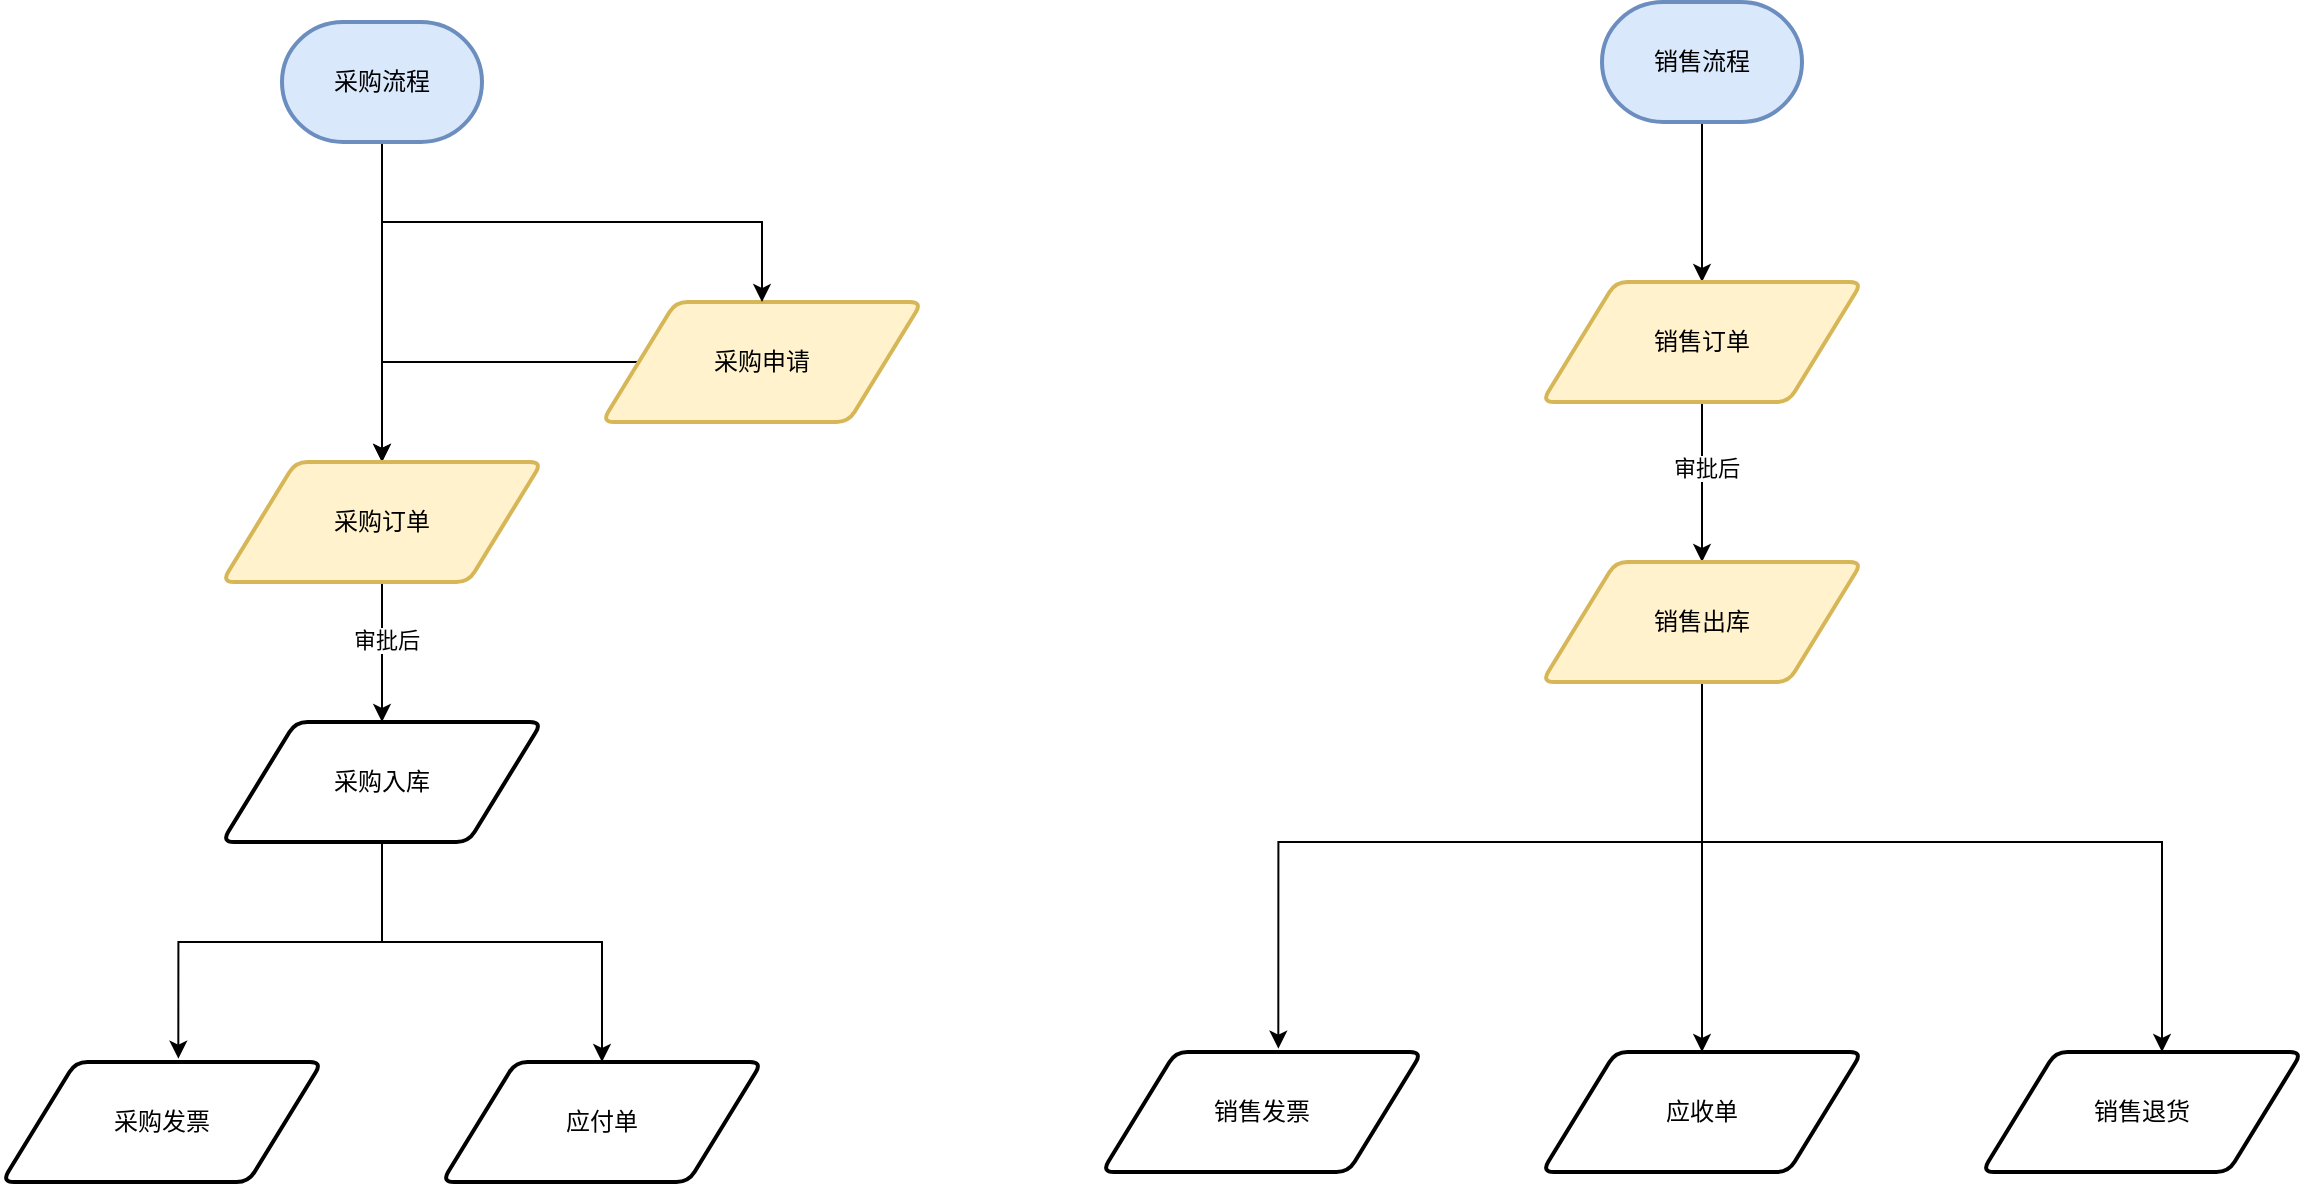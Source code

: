 <mxfile version="20.7.4" type="github"><diagram id="HOi3ex0c8_WRkPqu1IgU" name="第 1 页"><mxGraphModel dx="1436" dy="748" grid="1" gridSize="10" guides="1" tooltips="1" connect="1" arrows="1" fold="1" page="1" pageScale="1" pageWidth="827" pageHeight="1169" math="0" shadow="0"><root><mxCell id="0"/><mxCell id="1" parent="0"/><mxCell id="bEMS1JpFQ3ZfTP0c70LZ-7" style="edgeStyle=orthogonalEdgeStyle;rounded=0;orthogonalLoop=1;jettySize=auto;html=1;entryX=0.5;entryY=0;entryDx=0;entryDy=0;" edge="1" parent="1" source="bEMS1JpFQ3ZfTP0c70LZ-1" target="bEMS1JpFQ3ZfTP0c70LZ-4"><mxGeometry relative="1" as="geometry"/></mxCell><mxCell id="bEMS1JpFQ3ZfTP0c70LZ-1" value="采购申请" style="shape=parallelogram;html=1;strokeWidth=2;perimeter=parallelogramPerimeter;whiteSpace=wrap;rounded=1;arcSize=12;size=0.23;fillColor=#fff2cc;strokeColor=#d6b656;" vertex="1" parent="1"><mxGeometry x="410" y="210" width="160" height="60" as="geometry"/></mxCell><mxCell id="bEMS1JpFQ3ZfTP0c70LZ-3" style="edgeStyle=orthogonalEdgeStyle;rounded=0;orthogonalLoop=1;jettySize=auto;html=1;entryX=0.5;entryY=0;entryDx=0;entryDy=0;" edge="1" parent="1" source="bEMS1JpFQ3ZfTP0c70LZ-2" target="bEMS1JpFQ3ZfTP0c70LZ-1"><mxGeometry relative="1" as="geometry"><Array as="points"><mxPoint x="300" y="170"/><mxPoint x="490" y="170"/></Array></mxGeometry></mxCell><mxCell id="bEMS1JpFQ3ZfTP0c70LZ-6" style="edgeStyle=orthogonalEdgeStyle;rounded=0;orthogonalLoop=1;jettySize=auto;html=1;entryX=0.5;entryY=0;entryDx=0;entryDy=0;" edge="1" parent="1" source="bEMS1JpFQ3ZfTP0c70LZ-2" target="bEMS1JpFQ3ZfTP0c70LZ-4"><mxGeometry relative="1" as="geometry"/></mxCell><mxCell id="bEMS1JpFQ3ZfTP0c70LZ-2" value="采购流程" style="strokeWidth=2;html=1;shape=mxgraph.flowchart.terminator;whiteSpace=wrap;fillColor=#dae8fc;strokeColor=#6c8ebf;" vertex="1" parent="1"><mxGeometry x="250" y="70" width="100" height="60" as="geometry"/></mxCell><mxCell id="bEMS1JpFQ3ZfTP0c70LZ-9" style="edgeStyle=orthogonalEdgeStyle;rounded=0;orthogonalLoop=1;jettySize=auto;html=1;entryX=0.5;entryY=0;entryDx=0;entryDy=0;" edge="1" parent="1" source="bEMS1JpFQ3ZfTP0c70LZ-4" target="bEMS1JpFQ3ZfTP0c70LZ-5"><mxGeometry relative="1" as="geometry"/></mxCell><mxCell id="bEMS1JpFQ3ZfTP0c70LZ-10" value="审批后" style="edgeLabel;html=1;align=center;verticalAlign=middle;resizable=0;points=[];" vertex="1" connectable="0" parent="bEMS1JpFQ3ZfTP0c70LZ-9"><mxGeometry x="-0.189" y="2" relative="1" as="geometry"><mxPoint as="offset"/></mxGeometry></mxCell><mxCell id="bEMS1JpFQ3ZfTP0c70LZ-4" value="采购订单" style="shape=parallelogram;html=1;strokeWidth=2;perimeter=parallelogramPerimeter;whiteSpace=wrap;rounded=1;arcSize=12;size=0.23;fillColor=#fff2cc;strokeColor=#d6b656;" vertex="1" parent="1"><mxGeometry x="220" y="290" width="160" height="60" as="geometry"/></mxCell><mxCell id="bEMS1JpFQ3ZfTP0c70LZ-13" style="edgeStyle=orthogonalEdgeStyle;rounded=0;orthogonalLoop=1;jettySize=auto;html=1;entryX=0.5;entryY=0;entryDx=0;entryDy=0;" edge="1" parent="1" source="bEMS1JpFQ3ZfTP0c70LZ-5" target="bEMS1JpFQ3ZfTP0c70LZ-23"><mxGeometry relative="1" as="geometry"><mxPoint x="310" y="570" as="targetPoint"/><Array as="points"><mxPoint x="300" y="530"/><mxPoint x="410" y="530"/></Array></mxGeometry></mxCell><mxCell id="bEMS1JpFQ3ZfTP0c70LZ-24" style="edgeStyle=orthogonalEdgeStyle;rounded=0;orthogonalLoop=1;jettySize=auto;html=1;entryX=0.551;entryY=-0.028;entryDx=0;entryDy=0;entryPerimeter=0;" edge="1" parent="1" source="bEMS1JpFQ3ZfTP0c70LZ-5" target="bEMS1JpFQ3ZfTP0c70LZ-22"><mxGeometry relative="1" as="geometry"><Array as="points"><mxPoint x="300" y="530"/><mxPoint x="198" y="530"/></Array></mxGeometry></mxCell><mxCell id="bEMS1JpFQ3ZfTP0c70LZ-5" value="采购入库" style="shape=parallelogram;html=1;strokeWidth=2;perimeter=parallelogramPerimeter;whiteSpace=wrap;rounded=1;arcSize=12;size=0.23;" vertex="1" parent="1"><mxGeometry x="220" y="420" width="160" height="60" as="geometry"/></mxCell><mxCell id="bEMS1JpFQ3ZfTP0c70LZ-22" value="采购发票" style="shape=parallelogram;html=1;strokeWidth=2;perimeter=parallelogramPerimeter;whiteSpace=wrap;rounded=1;arcSize=12;size=0.23;" vertex="1" parent="1"><mxGeometry x="110" y="590" width="160" height="60" as="geometry"/></mxCell><mxCell id="bEMS1JpFQ3ZfTP0c70LZ-23" value="应付单" style="shape=parallelogram;html=1;strokeWidth=2;perimeter=parallelogramPerimeter;whiteSpace=wrap;rounded=1;arcSize=12;size=0.23;" vertex="1" parent="1"><mxGeometry x="330" y="590" width="160" height="60" as="geometry"/></mxCell><mxCell id="bEMS1JpFQ3ZfTP0c70LZ-28" style="edgeStyle=orthogonalEdgeStyle;rounded=0;orthogonalLoop=1;jettySize=auto;html=1;entryX=0.5;entryY=0;entryDx=0;entryDy=0;" edge="1" parent="1" source="bEMS1JpFQ3ZfTP0c70LZ-29" target="bEMS1JpFQ3ZfTP0c70LZ-32"><mxGeometry relative="1" as="geometry"/></mxCell><mxCell id="bEMS1JpFQ3ZfTP0c70LZ-29" value="销售流程" style="strokeWidth=2;html=1;shape=mxgraph.flowchart.terminator;whiteSpace=wrap;fillColor=#dae8fc;strokeColor=#6c8ebf;" vertex="1" parent="1"><mxGeometry x="910" y="60" width="100" height="60" as="geometry"/></mxCell><mxCell id="bEMS1JpFQ3ZfTP0c70LZ-30" style="edgeStyle=orthogonalEdgeStyle;rounded=0;orthogonalLoop=1;jettySize=auto;html=1;entryX=0.5;entryY=0;entryDx=0;entryDy=0;" edge="1" parent="1" source="bEMS1JpFQ3ZfTP0c70LZ-32" target="bEMS1JpFQ3ZfTP0c70LZ-35"><mxGeometry relative="1" as="geometry"/></mxCell><mxCell id="bEMS1JpFQ3ZfTP0c70LZ-31" value="审批后" style="edgeLabel;html=1;align=center;verticalAlign=middle;resizable=0;points=[];" vertex="1" connectable="0" parent="bEMS1JpFQ3ZfTP0c70LZ-30"><mxGeometry x="-0.189" y="2" relative="1" as="geometry"><mxPoint as="offset"/></mxGeometry></mxCell><mxCell id="bEMS1JpFQ3ZfTP0c70LZ-32" value="销售订单" style="shape=parallelogram;html=1;strokeWidth=2;perimeter=parallelogramPerimeter;whiteSpace=wrap;rounded=1;arcSize=12;size=0.23;fillColor=#fff2cc;strokeColor=#d6b656;" vertex="1" parent="1"><mxGeometry x="880" y="200" width="160" height="60" as="geometry"/></mxCell><mxCell id="bEMS1JpFQ3ZfTP0c70LZ-33" style="edgeStyle=orthogonalEdgeStyle;rounded=0;orthogonalLoop=1;jettySize=auto;html=1;entryX=0.5;entryY=0;entryDx=0;entryDy=0;" edge="1" parent="1" source="bEMS1JpFQ3ZfTP0c70LZ-35" target="bEMS1JpFQ3ZfTP0c70LZ-37"><mxGeometry x="0.312" y="40" relative="1" as="geometry"><mxPoint x="970" y="570" as="targetPoint"/><Array as="points"><mxPoint x="960" y="560"/></Array><mxPoint x="-1" as="offset"/></mxGeometry></mxCell><mxCell id="bEMS1JpFQ3ZfTP0c70LZ-34" style="edgeStyle=orthogonalEdgeStyle;rounded=0;orthogonalLoop=1;jettySize=auto;html=1;entryX=0.551;entryY=-0.028;entryDx=0;entryDy=0;entryPerimeter=0;" edge="1" parent="1" source="bEMS1JpFQ3ZfTP0c70LZ-35" target="bEMS1JpFQ3ZfTP0c70LZ-36"><mxGeometry x="-0.017" y="-58" relative="1" as="geometry"><Array as="points"><mxPoint x="960" y="480"/><mxPoint x="748" y="480"/></Array><mxPoint as="offset"/></mxGeometry></mxCell><mxCell id="bEMS1JpFQ3ZfTP0c70LZ-40" style="edgeStyle=orthogonalEdgeStyle;rounded=0;orthogonalLoop=1;jettySize=auto;html=1;" edge="1" parent="1" source="bEMS1JpFQ3ZfTP0c70LZ-35" target="bEMS1JpFQ3ZfTP0c70LZ-38"><mxGeometry relative="1" as="geometry"><mxPoint x="1320" y="550" as="targetPoint"/><Array as="points"><mxPoint x="960" y="480"/><mxPoint x="1190" y="480"/></Array></mxGeometry></mxCell><mxCell id="bEMS1JpFQ3ZfTP0c70LZ-35" value="销售出库" style="shape=parallelogram;html=1;strokeWidth=2;perimeter=parallelogramPerimeter;whiteSpace=wrap;rounded=1;arcSize=12;size=0.23;fillColor=#fff2cc;strokeColor=#d6b656;" vertex="1" parent="1"><mxGeometry x="880" y="340" width="160" height="60" as="geometry"/></mxCell><mxCell id="bEMS1JpFQ3ZfTP0c70LZ-36" value="销售发票" style="shape=parallelogram;html=1;strokeWidth=2;perimeter=parallelogramPerimeter;whiteSpace=wrap;rounded=1;arcSize=12;size=0.23;" vertex="1" parent="1"><mxGeometry x="660" y="585" width="160" height="60" as="geometry"/></mxCell><mxCell id="bEMS1JpFQ3ZfTP0c70LZ-37" value="应收单" style="shape=parallelogram;html=1;strokeWidth=2;perimeter=parallelogramPerimeter;whiteSpace=wrap;rounded=1;arcSize=12;size=0.23;" vertex="1" parent="1"><mxGeometry x="880" y="585" width="160" height="60" as="geometry"/></mxCell><mxCell id="bEMS1JpFQ3ZfTP0c70LZ-38" value="销售退货" style="shape=parallelogram;html=1;strokeWidth=2;perimeter=parallelogramPerimeter;whiteSpace=wrap;rounded=1;arcSize=12;size=0.23;" vertex="1" parent="1"><mxGeometry x="1100" y="585" width="160" height="60" as="geometry"/></mxCell></root></mxGraphModel></diagram></mxfile>